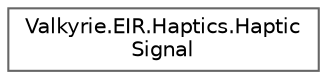 digraph "Graphical Class Hierarchy"
{
 // LATEX_PDF_SIZE
  bgcolor="transparent";
  edge [fontname=Helvetica,fontsize=10,labelfontname=Helvetica,labelfontsize=10];
  node [fontname=Helvetica,fontsize=10,shape=box,height=0.2,width=0.4];
  rankdir="LR";
  Node0 [id="Node000000",label="Valkyrie.EIR.Haptics.Haptic\lSignal",height=0.2,width=0.4,color="grey40", fillcolor="white", style="filled",URL="$d4/d3b/struct_valkyrie_1_1_e_i_r_1_1_haptics_1_1_haptic_signal.html",tooltip=" "];
}
